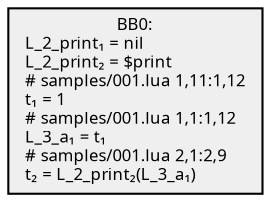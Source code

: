 digraph {
  node[shape=box style=filled fontsize=8 fontname="Cascadia Code" fillcolor="#efefef"];
  BB0 [label="BB0:\nL_2_print₁ = nil\lL_2_print₂ = $print\l# samples/001.lua 1,11:1,12\lt₁ = 1\l# samples/001.lua 1,1:1,12\lL_3_a₁ = t₁\l# samples/001.lua 2,1:2,9\lt₂ = L_2_print₂(L_3_a₁)\l"];

}

